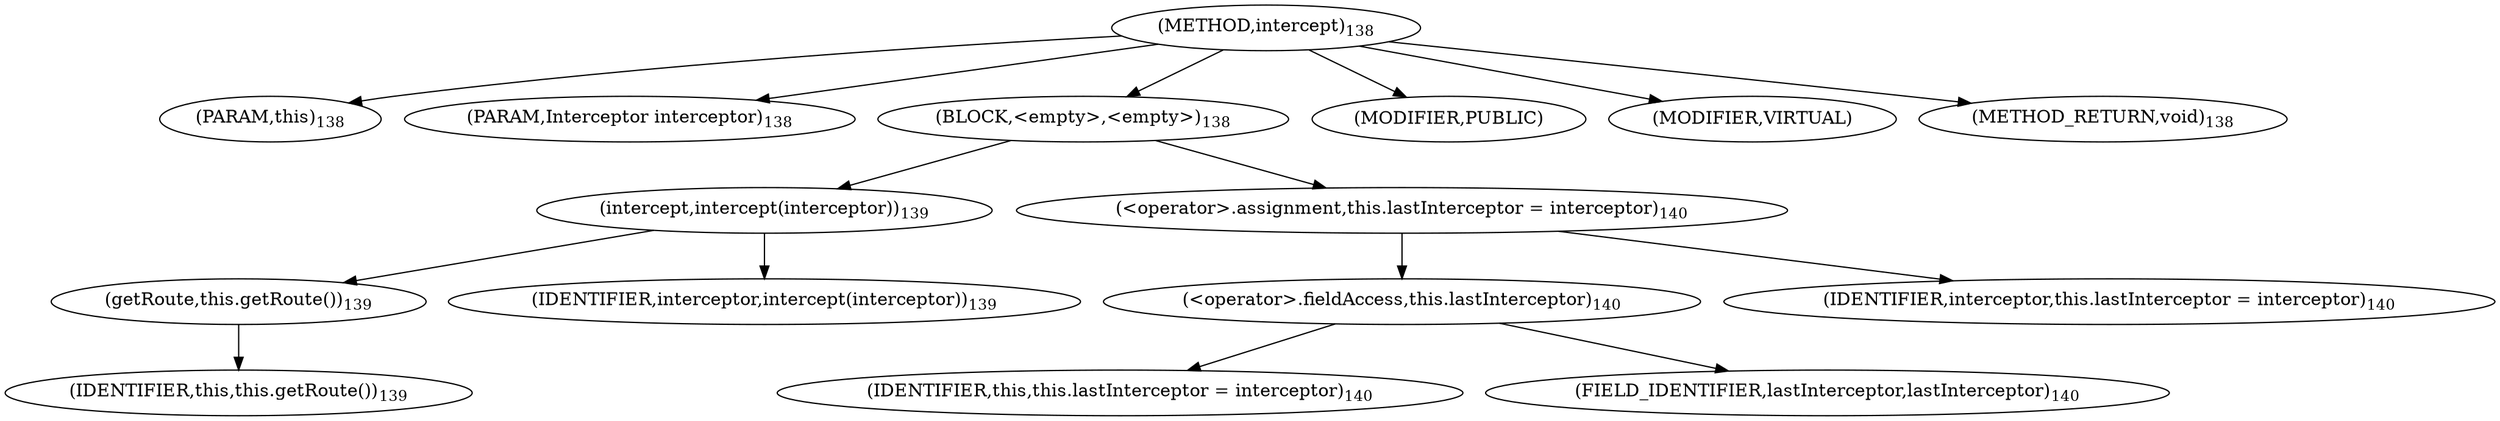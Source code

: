 digraph "intercept" {  
"315" [label = <(METHOD,intercept)<SUB>138</SUB>> ]
"24" [label = <(PARAM,this)<SUB>138</SUB>> ]
"316" [label = <(PARAM,Interceptor interceptor)<SUB>138</SUB>> ]
"317" [label = <(BLOCK,&lt;empty&gt;,&lt;empty&gt;)<SUB>138</SUB>> ]
"318" [label = <(intercept,intercept(interceptor))<SUB>139</SUB>> ]
"319" [label = <(getRoute,this.getRoute())<SUB>139</SUB>> ]
"23" [label = <(IDENTIFIER,this,this.getRoute())<SUB>139</SUB>> ]
"320" [label = <(IDENTIFIER,interceptor,intercept(interceptor))<SUB>139</SUB>> ]
"321" [label = <(&lt;operator&gt;.assignment,this.lastInterceptor = interceptor)<SUB>140</SUB>> ]
"322" [label = <(&lt;operator&gt;.fieldAccess,this.lastInterceptor)<SUB>140</SUB>> ]
"323" [label = <(IDENTIFIER,this,this.lastInterceptor = interceptor)<SUB>140</SUB>> ]
"324" [label = <(FIELD_IDENTIFIER,lastInterceptor,lastInterceptor)<SUB>140</SUB>> ]
"325" [label = <(IDENTIFIER,interceptor,this.lastInterceptor = interceptor)<SUB>140</SUB>> ]
"326" [label = <(MODIFIER,PUBLIC)> ]
"327" [label = <(MODIFIER,VIRTUAL)> ]
"328" [label = <(METHOD_RETURN,void)<SUB>138</SUB>> ]
  "315" -> "24" 
  "315" -> "316" 
  "315" -> "317" 
  "315" -> "326" 
  "315" -> "327" 
  "315" -> "328" 
  "317" -> "318" 
  "317" -> "321" 
  "318" -> "319" 
  "318" -> "320" 
  "319" -> "23" 
  "321" -> "322" 
  "321" -> "325" 
  "322" -> "323" 
  "322" -> "324" 
}
